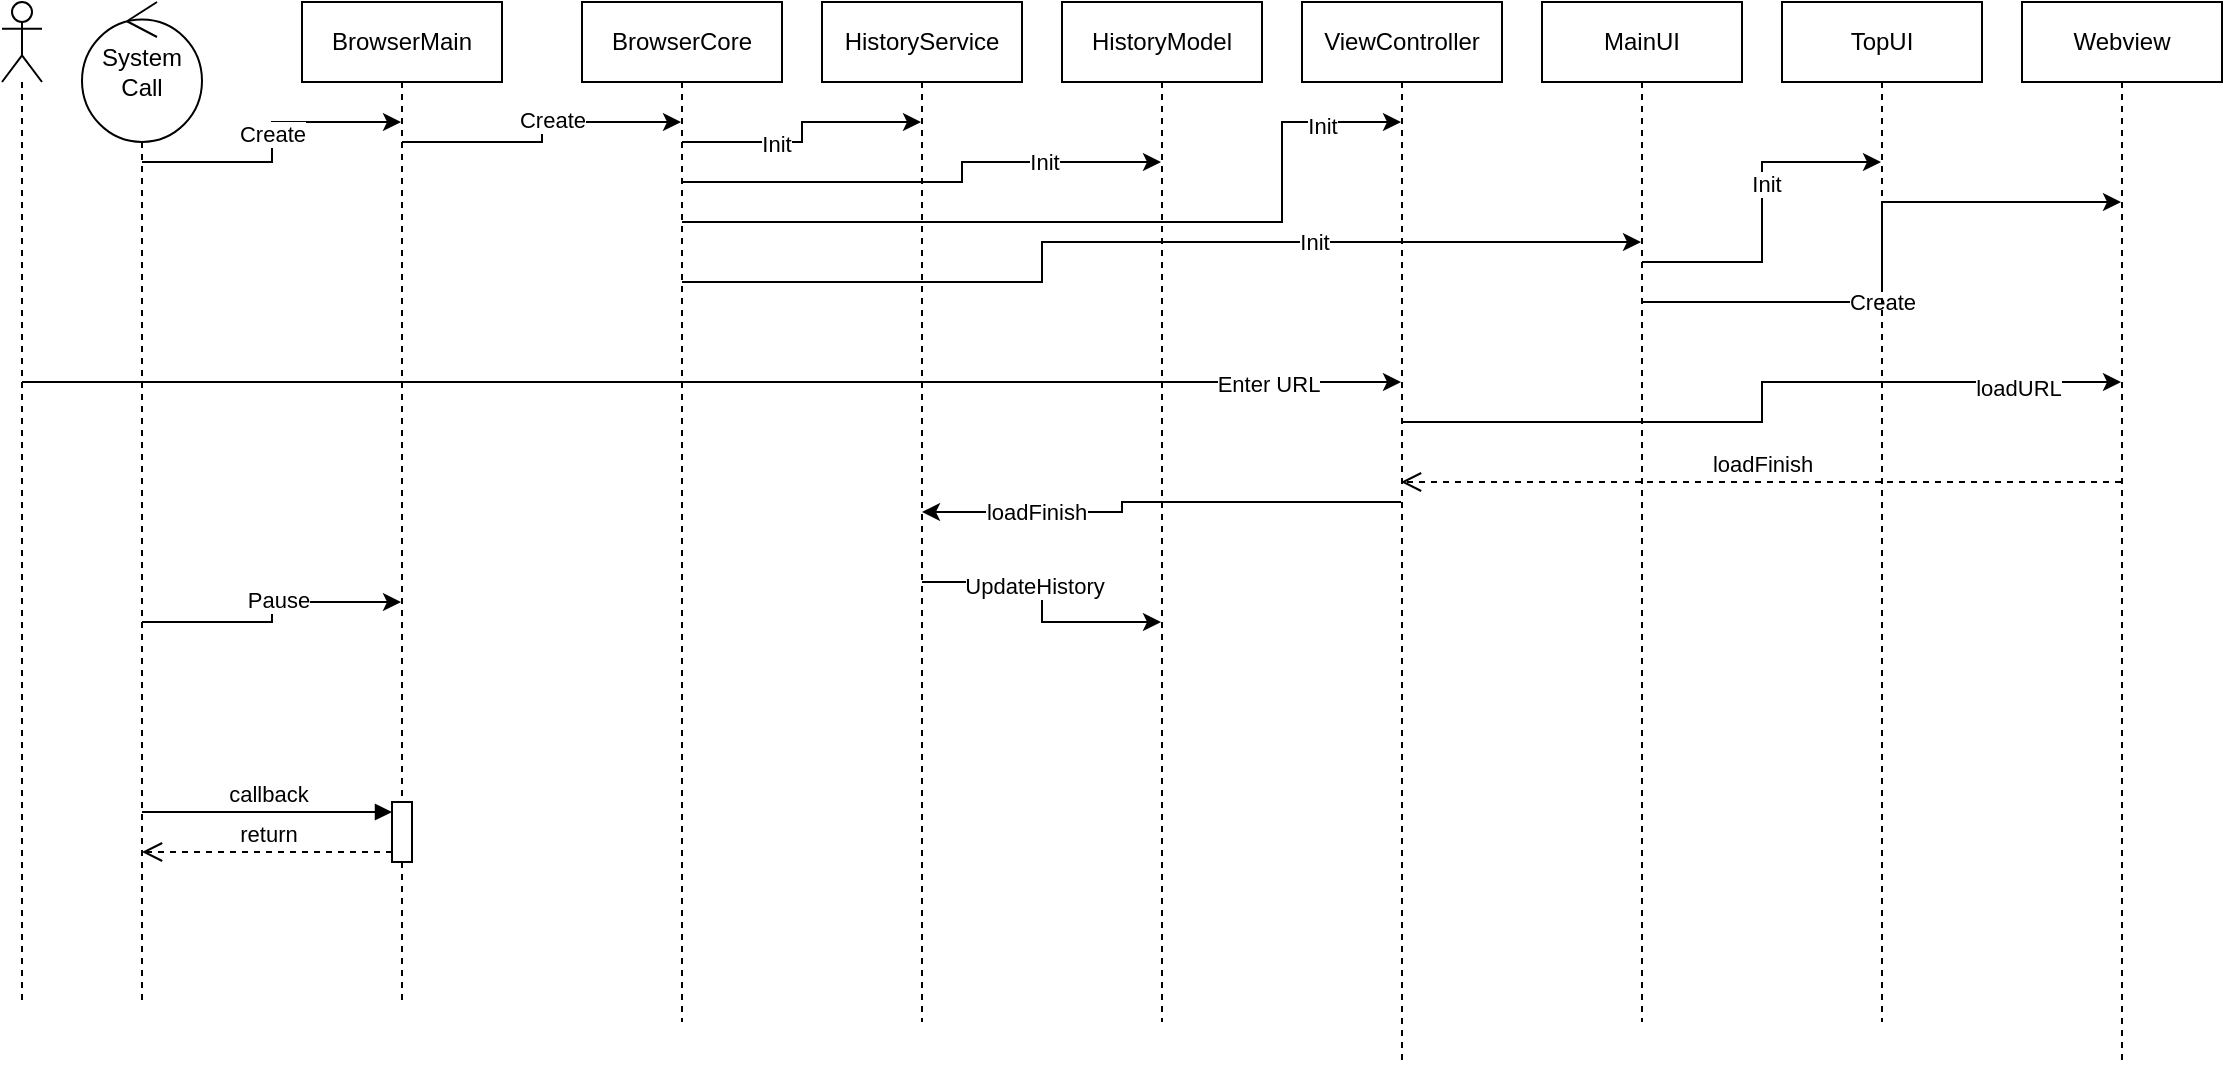<mxfile version="21.7.5" type="device">
  <diagram name="Page-1" id="2YBvvXClWsGukQMizWep">
    <mxGraphModel dx="1276" dy="606" grid="1" gridSize="10" guides="1" tooltips="1" connect="1" arrows="1" fold="1" page="1" pageScale="1" pageWidth="850" pageHeight="1100" math="0" shadow="0">
      <root>
        <mxCell id="0" />
        <mxCell id="1" parent="0" />
        <mxCell id="kEyJJK_lJ0Ghh9Aa33fS-6" style="edgeStyle=orthogonalEdgeStyle;rounded=0;orthogonalLoop=1;jettySize=auto;html=1;curved=0;" edge="1" parent="1" source="kEyJJK_lJ0Ghh9Aa33fS-1" target="kEyJJK_lJ0Ghh9Aa33fS-2">
          <mxGeometry relative="1" as="geometry">
            <Array as="points">
              <mxPoint x="165" y="120" />
              <mxPoint x="165" y="100" />
            </Array>
          </mxGeometry>
        </mxCell>
        <mxCell id="kEyJJK_lJ0Ghh9Aa33fS-8" value="Create" style="edgeLabel;html=1;align=center;verticalAlign=middle;resizable=0;points=[];" vertex="1" connectable="0" parent="kEyJJK_lJ0Ghh9Aa33fS-6">
          <mxGeometry x="0.066" relative="1" as="geometry">
            <mxPoint as="offset" />
          </mxGeometry>
        </mxCell>
        <mxCell id="kEyJJK_lJ0Ghh9Aa33fS-14" style="edgeStyle=orthogonalEdgeStyle;rounded=0;orthogonalLoop=1;jettySize=auto;html=1;curved=0;" edge="1" parent="1" source="kEyJJK_lJ0Ghh9Aa33fS-1" target="kEyJJK_lJ0Ghh9Aa33fS-2">
          <mxGeometry relative="1" as="geometry">
            <Array as="points">
              <mxPoint x="165" y="350" />
              <mxPoint x="165" y="340" />
            </Array>
          </mxGeometry>
        </mxCell>
        <mxCell id="kEyJJK_lJ0Ghh9Aa33fS-15" value="Pause" style="edgeLabel;html=1;align=center;verticalAlign=middle;resizable=0;points=[];" vertex="1" connectable="0" parent="kEyJJK_lJ0Ghh9Aa33fS-14">
          <mxGeometry x="0.112" y="1" relative="1" as="geometry">
            <mxPoint as="offset" />
          </mxGeometry>
        </mxCell>
        <mxCell id="kEyJJK_lJ0Ghh9Aa33fS-1" value="System&lt;br&gt;Call" style="shape=umlLifeline;perimeter=lifelinePerimeter;whiteSpace=wrap;html=1;container=1;dropTarget=0;collapsible=0;recursiveResize=0;outlineConnect=0;portConstraint=eastwest;newEdgeStyle={&quot;curved&quot;:0,&quot;rounded&quot;:0};participant=umlControl;size=70;" vertex="1" parent="1">
          <mxGeometry x="70" y="40" width="60" height="500" as="geometry" />
        </mxCell>
        <mxCell id="kEyJJK_lJ0Ghh9Aa33fS-18" style="edgeStyle=orthogonalEdgeStyle;rounded=0;orthogonalLoop=1;jettySize=auto;html=1;curved=0;" edge="1" parent="1" source="kEyJJK_lJ0Ghh9Aa33fS-2" target="kEyJJK_lJ0Ghh9Aa33fS-7">
          <mxGeometry relative="1" as="geometry">
            <Array as="points">
              <mxPoint x="300" y="110" />
              <mxPoint x="300" y="100" />
            </Array>
          </mxGeometry>
        </mxCell>
        <mxCell id="kEyJJK_lJ0Ghh9Aa33fS-19" value="Create" style="edgeLabel;html=1;align=center;verticalAlign=middle;resizable=0;points=[];" vertex="1" connectable="0" parent="kEyJJK_lJ0Ghh9Aa33fS-18">
          <mxGeometry x="0.135" y="1" relative="1" as="geometry">
            <mxPoint as="offset" />
          </mxGeometry>
        </mxCell>
        <mxCell id="kEyJJK_lJ0Ghh9Aa33fS-2" value="BrowserMain" style="shape=umlLifeline;perimeter=lifelinePerimeter;whiteSpace=wrap;html=1;container=1;dropTarget=0;collapsible=0;recursiveResize=0;outlineConnect=0;portConstraint=eastwest;newEdgeStyle={&quot;curved&quot;:0,&quot;rounded&quot;:0};" vertex="1" parent="1">
          <mxGeometry x="180" y="40" width="100" height="500" as="geometry" />
        </mxCell>
        <mxCell id="kEyJJK_lJ0Ghh9Aa33fS-11" value="" style="html=1;points=[[0,0,0,0,5],[0,1,0,0,-5],[1,0,0,0,5],[1,1,0,0,-5]];perimeter=orthogonalPerimeter;outlineConnect=0;targetShapes=umlLifeline;portConstraint=eastwest;newEdgeStyle={&quot;curved&quot;:0,&quot;rounded&quot;:0};" vertex="1" parent="kEyJJK_lJ0Ghh9Aa33fS-2">
          <mxGeometry x="45" y="400" width="10" height="30" as="geometry" />
        </mxCell>
        <mxCell id="kEyJJK_lJ0Ghh9Aa33fS-25" style="edgeStyle=orthogonalEdgeStyle;rounded=0;orthogonalLoop=1;jettySize=auto;html=1;curved=0;" edge="1" parent="1" source="kEyJJK_lJ0Ghh9Aa33fS-7" target="kEyJJK_lJ0Ghh9Aa33fS-20">
          <mxGeometry relative="1" as="geometry">
            <Array as="points">
              <mxPoint x="430" y="110" />
              <mxPoint x="430" y="100" />
            </Array>
          </mxGeometry>
        </mxCell>
        <mxCell id="kEyJJK_lJ0Ghh9Aa33fS-28" value="Init" style="edgeLabel;html=1;align=center;verticalAlign=middle;resizable=0;points=[];" vertex="1" connectable="0" parent="kEyJJK_lJ0Ghh9Aa33fS-25">
          <mxGeometry x="-0.272" y="-1" relative="1" as="geometry">
            <mxPoint as="offset" />
          </mxGeometry>
        </mxCell>
        <mxCell id="kEyJJK_lJ0Ghh9Aa33fS-29" style="edgeStyle=orthogonalEdgeStyle;rounded=0;orthogonalLoop=1;jettySize=auto;html=1;curved=0;" edge="1" parent="1" source="kEyJJK_lJ0Ghh9Aa33fS-7" target="kEyJJK_lJ0Ghh9Aa33fS-21">
          <mxGeometry relative="1" as="geometry">
            <Array as="points">
              <mxPoint x="510" y="130" />
              <mxPoint x="510" y="120" />
            </Array>
          </mxGeometry>
        </mxCell>
        <mxCell id="kEyJJK_lJ0Ghh9Aa33fS-30" value="Init" style="edgeLabel;html=1;align=center;verticalAlign=middle;resizable=0;points=[];" vertex="1" connectable="0" parent="kEyJJK_lJ0Ghh9Aa33fS-29">
          <mxGeometry x="-0.256" y="3" relative="1" as="geometry">
            <mxPoint x="88" y="-7" as="offset" />
          </mxGeometry>
        </mxCell>
        <mxCell id="kEyJJK_lJ0Ghh9Aa33fS-31" style="edgeStyle=orthogonalEdgeStyle;rounded=0;orthogonalLoop=1;jettySize=auto;html=1;curved=0;" edge="1" parent="1" source="kEyJJK_lJ0Ghh9Aa33fS-7" target="kEyJJK_lJ0Ghh9Aa33fS-22">
          <mxGeometry relative="1" as="geometry">
            <Array as="points">
              <mxPoint x="550" y="180" />
              <mxPoint x="550" y="160" />
            </Array>
          </mxGeometry>
        </mxCell>
        <mxCell id="kEyJJK_lJ0Ghh9Aa33fS-32" value="Init" style="edgeLabel;html=1;align=center;verticalAlign=middle;resizable=0;points=[];" vertex="1" connectable="0" parent="kEyJJK_lJ0Ghh9Aa33fS-31">
          <mxGeometry x="-0.598" y="-2" relative="1" as="geometry">
            <mxPoint x="215" y="-22" as="offset" />
          </mxGeometry>
        </mxCell>
        <mxCell id="kEyJJK_lJ0Ghh9Aa33fS-38" style="edgeStyle=orthogonalEdgeStyle;rounded=0;orthogonalLoop=1;jettySize=auto;html=1;curved=0;" edge="1" parent="1" source="kEyJJK_lJ0Ghh9Aa33fS-7" target="kEyJJK_lJ0Ghh9Aa33fS-24">
          <mxGeometry relative="1" as="geometry">
            <Array as="points">
              <mxPoint x="670" y="150" />
              <mxPoint x="670" y="100" />
            </Array>
          </mxGeometry>
        </mxCell>
        <mxCell id="kEyJJK_lJ0Ghh9Aa33fS-40" value="Init" style="edgeLabel;html=1;align=center;verticalAlign=middle;resizable=0;points=[];" vertex="1" connectable="0" parent="kEyJJK_lJ0Ghh9Aa33fS-38">
          <mxGeometry x="0.805" y="-2" relative="1" as="geometry">
            <mxPoint as="offset" />
          </mxGeometry>
        </mxCell>
        <mxCell id="kEyJJK_lJ0Ghh9Aa33fS-7" value="BrowserCore" style="shape=umlLifeline;perimeter=lifelinePerimeter;whiteSpace=wrap;html=1;container=1;dropTarget=0;collapsible=0;recursiveResize=0;outlineConnect=0;portConstraint=eastwest;newEdgeStyle={&quot;curved&quot;:0,&quot;rounded&quot;:0};" vertex="1" parent="1">
          <mxGeometry x="320" y="40" width="100" height="510" as="geometry" />
        </mxCell>
        <mxCell id="kEyJJK_lJ0Ghh9Aa33fS-12" value="callback" style="html=1;verticalAlign=bottom;endArrow=block;curved=0;rounded=0;entryX=0;entryY=0;entryDx=0;entryDy=5;entryPerimeter=0;" edge="1" target="kEyJJK_lJ0Ghh9Aa33fS-11" parent="1" source="kEyJJK_lJ0Ghh9Aa33fS-1">
          <mxGeometry relative="1" as="geometry">
            <mxPoint x="300" y="375" as="sourcePoint" />
          </mxGeometry>
        </mxCell>
        <mxCell id="kEyJJK_lJ0Ghh9Aa33fS-13" value="return" style="html=1;verticalAlign=bottom;endArrow=open;dashed=1;endSize=8;curved=0;rounded=0;exitX=0;exitY=1;exitDx=0;exitDy=-5;exitPerimeter=0;" edge="1" source="kEyJJK_lJ0Ghh9Aa33fS-11" parent="1" target="kEyJJK_lJ0Ghh9Aa33fS-1">
          <mxGeometry relative="1" as="geometry">
            <mxPoint x="300" y="445" as="targetPoint" />
          </mxGeometry>
        </mxCell>
        <mxCell id="kEyJJK_lJ0Ghh9Aa33fS-56" style="edgeStyle=orthogonalEdgeStyle;rounded=0;orthogonalLoop=1;jettySize=auto;html=1;curved=0;" edge="1" parent="1" source="kEyJJK_lJ0Ghh9Aa33fS-20" target="kEyJJK_lJ0Ghh9Aa33fS-21">
          <mxGeometry relative="1" as="geometry">
            <Array as="points">
              <mxPoint x="550" y="330" />
              <mxPoint x="550" y="350" />
            </Array>
          </mxGeometry>
        </mxCell>
        <mxCell id="kEyJJK_lJ0Ghh9Aa33fS-57" value="UpdateHistory" style="edgeLabel;html=1;align=center;verticalAlign=middle;resizable=0;points=[];" vertex="1" connectable="0" parent="kEyJJK_lJ0Ghh9Aa33fS-56">
          <mxGeometry x="-0.204" y="-2" relative="1" as="geometry">
            <mxPoint as="offset" />
          </mxGeometry>
        </mxCell>
        <mxCell id="kEyJJK_lJ0Ghh9Aa33fS-20" value="HistoryService" style="shape=umlLifeline;perimeter=lifelinePerimeter;whiteSpace=wrap;html=1;container=1;dropTarget=0;collapsible=0;recursiveResize=0;outlineConnect=0;portConstraint=eastwest;newEdgeStyle={&quot;curved&quot;:0,&quot;rounded&quot;:0};" vertex="1" parent="1">
          <mxGeometry x="440" y="40" width="100" height="510" as="geometry" />
        </mxCell>
        <mxCell id="kEyJJK_lJ0Ghh9Aa33fS-21" value="HistoryModel" style="shape=umlLifeline;perimeter=lifelinePerimeter;whiteSpace=wrap;html=1;container=1;dropTarget=0;collapsible=0;recursiveResize=0;outlineConnect=0;portConstraint=eastwest;newEdgeStyle={&quot;curved&quot;:0,&quot;rounded&quot;:0};" vertex="1" parent="1">
          <mxGeometry x="560" y="40" width="100" height="510" as="geometry" />
        </mxCell>
        <mxCell id="kEyJJK_lJ0Ghh9Aa33fS-33" style="edgeStyle=orthogonalEdgeStyle;rounded=0;orthogonalLoop=1;jettySize=auto;html=1;curved=0;" edge="1" parent="1" source="kEyJJK_lJ0Ghh9Aa33fS-22" target="kEyJJK_lJ0Ghh9Aa33fS-23">
          <mxGeometry relative="1" as="geometry">
            <Array as="points">
              <mxPoint x="910" y="170" />
              <mxPoint x="910" y="120" />
            </Array>
          </mxGeometry>
        </mxCell>
        <mxCell id="kEyJJK_lJ0Ghh9Aa33fS-34" value="Init" style="edgeLabel;html=1;align=center;verticalAlign=middle;resizable=0;points=[];" vertex="1" connectable="0" parent="kEyJJK_lJ0Ghh9Aa33fS-33">
          <mxGeometry x="0.166" y="-2" relative="1" as="geometry">
            <mxPoint as="offset" />
          </mxGeometry>
        </mxCell>
        <mxCell id="kEyJJK_lJ0Ghh9Aa33fS-43" style="edgeStyle=orthogonalEdgeStyle;rounded=0;orthogonalLoop=1;jettySize=auto;html=1;curved=0;" edge="1" parent="1" source="kEyJJK_lJ0Ghh9Aa33fS-22" target="kEyJJK_lJ0Ghh9Aa33fS-37">
          <mxGeometry relative="1" as="geometry">
            <Array as="points">
              <mxPoint x="970" y="190" />
              <mxPoint x="970" y="140" />
            </Array>
          </mxGeometry>
        </mxCell>
        <mxCell id="kEyJJK_lJ0Ghh9Aa33fS-44" value="Create" style="edgeLabel;html=1;align=center;verticalAlign=middle;resizable=0;points=[];" vertex="1" connectable="0" parent="kEyJJK_lJ0Ghh9Aa33fS-43">
          <mxGeometry x="-0.17" relative="1" as="geometry">
            <mxPoint as="offset" />
          </mxGeometry>
        </mxCell>
        <mxCell id="kEyJJK_lJ0Ghh9Aa33fS-22" value="MainUI" style="shape=umlLifeline;perimeter=lifelinePerimeter;whiteSpace=wrap;html=1;container=1;dropTarget=0;collapsible=0;recursiveResize=0;outlineConnect=0;portConstraint=eastwest;newEdgeStyle={&quot;curved&quot;:0,&quot;rounded&quot;:0};" vertex="1" parent="1">
          <mxGeometry x="800" y="40" width="100" height="510" as="geometry" />
        </mxCell>
        <mxCell id="kEyJJK_lJ0Ghh9Aa33fS-23" value="TopUI" style="shape=umlLifeline;perimeter=lifelinePerimeter;whiteSpace=wrap;html=1;container=1;dropTarget=0;collapsible=0;recursiveResize=0;outlineConnect=0;portConstraint=eastwest;newEdgeStyle={&quot;curved&quot;:0,&quot;rounded&quot;:0};" vertex="1" parent="1">
          <mxGeometry x="920" y="40" width="100" height="510" as="geometry" />
        </mxCell>
        <mxCell id="kEyJJK_lJ0Ghh9Aa33fS-49" style="edgeStyle=orthogonalEdgeStyle;rounded=0;orthogonalLoop=1;jettySize=auto;html=1;curved=0;" edge="1" parent="1" source="kEyJJK_lJ0Ghh9Aa33fS-24" target="kEyJJK_lJ0Ghh9Aa33fS-37">
          <mxGeometry relative="1" as="geometry">
            <Array as="points">
              <mxPoint x="910" y="250" />
              <mxPoint x="910" y="230" />
            </Array>
          </mxGeometry>
        </mxCell>
        <mxCell id="kEyJJK_lJ0Ghh9Aa33fS-50" value="loadURL" style="edgeLabel;html=1;align=center;verticalAlign=middle;resizable=0;points=[];" vertex="1" connectable="0" parent="kEyJJK_lJ0Ghh9Aa33fS-49">
          <mxGeometry x="0.726" y="-3" relative="1" as="geometry">
            <mxPoint as="offset" />
          </mxGeometry>
        </mxCell>
        <mxCell id="kEyJJK_lJ0Ghh9Aa33fS-54" style="edgeStyle=orthogonalEdgeStyle;rounded=0;orthogonalLoop=1;jettySize=auto;html=1;curved=0;" edge="1" parent="1" source="kEyJJK_lJ0Ghh9Aa33fS-24" target="kEyJJK_lJ0Ghh9Aa33fS-20">
          <mxGeometry relative="1" as="geometry">
            <Array as="points">
              <mxPoint x="590" y="290" />
              <mxPoint x="590" y="295" />
            </Array>
          </mxGeometry>
        </mxCell>
        <mxCell id="kEyJJK_lJ0Ghh9Aa33fS-55" value="loadFinish" style="edgeLabel;html=1;align=center;verticalAlign=middle;resizable=0;points=[];" vertex="1" connectable="0" parent="kEyJJK_lJ0Ghh9Aa33fS-54">
          <mxGeometry x="0.538" relative="1" as="geometry">
            <mxPoint as="offset" />
          </mxGeometry>
        </mxCell>
        <mxCell id="kEyJJK_lJ0Ghh9Aa33fS-24" value="ViewController" style="shape=umlLifeline;perimeter=lifelinePerimeter;whiteSpace=wrap;html=1;container=1;dropTarget=0;collapsible=0;recursiveResize=0;outlineConnect=0;portConstraint=eastwest;newEdgeStyle={&quot;curved&quot;:0,&quot;rounded&quot;:0};" vertex="1" parent="1">
          <mxGeometry x="680" y="40" width="100" height="530" as="geometry" />
        </mxCell>
        <mxCell id="kEyJJK_lJ0Ghh9Aa33fS-37" value="Webview" style="shape=umlLifeline;perimeter=lifelinePerimeter;whiteSpace=wrap;html=1;container=1;dropTarget=0;collapsible=0;recursiveResize=0;outlineConnect=0;portConstraint=eastwest;newEdgeStyle={&quot;curved&quot;:0,&quot;rounded&quot;:0};" vertex="1" parent="1">
          <mxGeometry x="1040" y="40" width="100" height="530" as="geometry" />
        </mxCell>
        <mxCell id="kEyJJK_lJ0Ghh9Aa33fS-46" style="edgeStyle=orthogonalEdgeStyle;rounded=0;orthogonalLoop=1;jettySize=auto;html=1;curved=0;" edge="1" parent="1" source="kEyJJK_lJ0Ghh9Aa33fS-45" target="kEyJJK_lJ0Ghh9Aa33fS-24">
          <mxGeometry relative="1" as="geometry">
            <Array as="points">
              <mxPoint x="540" y="230" />
              <mxPoint x="540" y="230" />
            </Array>
          </mxGeometry>
        </mxCell>
        <mxCell id="kEyJJK_lJ0Ghh9Aa33fS-48" value="Enter URL" style="edgeLabel;html=1;align=center;verticalAlign=middle;resizable=0;points=[];" vertex="1" connectable="0" parent="kEyJJK_lJ0Ghh9Aa33fS-46">
          <mxGeometry x="0.805" y="-1" relative="1" as="geometry">
            <mxPoint as="offset" />
          </mxGeometry>
        </mxCell>
        <mxCell id="kEyJJK_lJ0Ghh9Aa33fS-45" value="" style="shape=umlLifeline;perimeter=lifelinePerimeter;whiteSpace=wrap;html=1;container=1;dropTarget=0;collapsible=0;recursiveResize=0;outlineConnect=0;portConstraint=eastwest;newEdgeStyle={&quot;curved&quot;:0,&quot;rounded&quot;:0};participant=umlActor;" vertex="1" parent="1">
          <mxGeometry x="30" y="40" width="20" height="500" as="geometry" />
        </mxCell>
        <mxCell id="kEyJJK_lJ0Ghh9Aa33fS-52" value="loadFinish" style="html=1;verticalAlign=bottom;endArrow=open;dashed=1;endSize=8;curved=0;rounded=0;" edge="1" parent="1">
          <mxGeometry relative="1" as="geometry">
            <mxPoint x="1089.5" y="280" as="sourcePoint" />
            <mxPoint x="729.5" y="280" as="targetPoint" />
          </mxGeometry>
        </mxCell>
      </root>
    </mxGraphModel>
  </diagram>
</mxfile>
